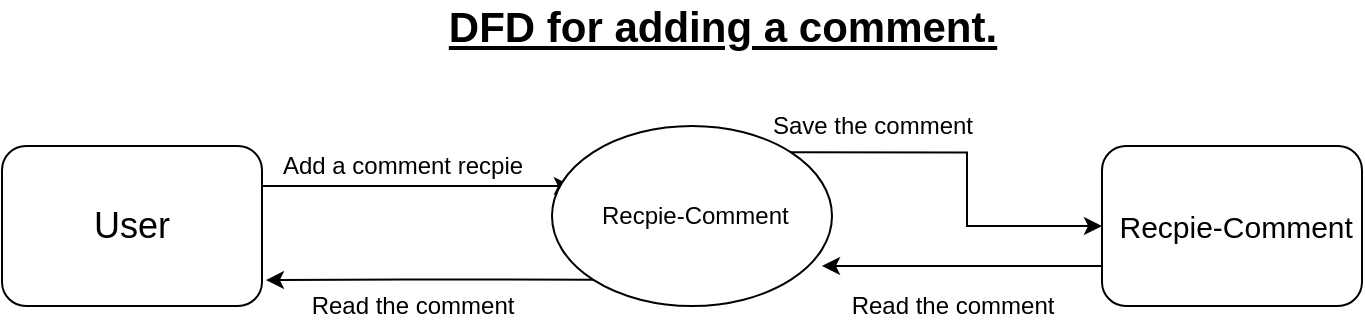 <mxfile version="20.0.1" type="google">
<diagram name="Page-1" id="74e2e168-ea6b-b213-b513-2b3c1d86103e"><mxGraphModel grid="1" page="1" gridSize="10" guides="1" tooltips="1" connect="1" arrows="1" fold="1" pageScale="1" pageWidth="1100" pageHeight="850" background="none" math="0" shadow="0"><root><mxCell id="0"/><mxCell id="1" parent="0"/><mxCell id="-_ud-HuZyBnNkhw_ADfq-30" value="&lt;span style=&quot;font-size: 21px;&quot;&gt;&lt;b&gt;&lt;u&gt;DFD for adding a comment.&lt;/u&gt;&lt;/b&gt;&lt;/span&gt;" style="text;html=1;align=center;verticalAlign=middle;resizable=0;points=[];autosize=1;strokeColor=none;fillColor=none;fontSize=12;" vertex="1" parent="1"><mxGeometry x="345" y="80" width="290" height="20" as="geometry"/></mxCell><mxCell id="-_ud-HuZyBnNkhw_ADfq-26" style="edgeStyle=orthogonalEdgeStyle;rounded=0;orthogonalLoop=1;jettySize=auto;html=1;exitX=1;exitY=0.25;exitDx=0;exitDy=0;entryX=0.071;entryY=0.333;entryDx=0;entryDy=0;entryPerimeter=0;fontSize=12;" edge="1" parent="1" source="-_ud-HuZyBnNkhw_ADfq-1" target="-_ud-HuZyBnNkhw_ADfq-6"><mxGeometry relative="1" as="geometry"/></mxCell><mxCell id="-_ud-HuZyBnNkhw_ADfq-1" value="&lt;font style=&quot;font-size: 18px;&quot;&gt;User&lt;/font&gt;" style="rounded=1;whiteSpace=wrap;html=1;" vertex="1" parent="1"><mxGeometry x="130" y="150" width="130" height="80" as="geometry"/></mxCell><mxCell id="-_ud-HuZyBnNkhw_ADfq-3" value="Add a comment recpie" style="text;html=1;resizable=0;autosize=1;align=center;verticalAlign=middle;points=[];fillColor=none;strokeColor=none;rounded=0;fontSize=12;" vertex="1" parent="1"><mxGeometry x="260" y="150" width="140" height="20" as="geometry"/></mxCell><mxCell id="-_ud-HuZyBnNkhw_ADfq-27" style="edgeStyle=orthogonalEdgeStyle;rounded=0;orthogonalLoop=1;jettySize=auto;html=1;exitX=1;exitY=0;exitDx=0;exitDy=0;fontSize=12;" edge="1" parent="1" source="-_ud-HuZyBnNkhw_ADfq-6" target="-_ud-HuZyBnNkhw_ADfq-8"><mxGeometry relative="1" as="geometry"/></mxCell><mxCell id="-_ud-HuZyBnNkhw_ADfq-29" style="edgeStyle=orthogonalEdgeStyle;rounded=0;orthogonalLoop=1;jettySize=auto;html=1;exitX=0;exitY=1;exitDx=0;exitDy=0;entryX=1.015;entryY=0.838;entryDx=0;entryDy=0;entryPerimeter=0;fontSize=12;" edge="1" parent="1" source="-_ud-HuZyBnNkhw_ADfq-6" target="-_ud-HuZyBnNkhw_ADfq-1"><mxGeometry relative="1" as="geometry"/></mxCell><mxCell id="-_ud-HuZyBnNkhw_ADfq-6" value="&amp;nbsp;Recpie-Comment" style="ellipse;whiteSpace=wrap;html=1;fontSize=12;" vertex="1" parent="1"><mxGeometry x="405" y="140" width="140" height="90" as="geometry"/></mxCell><mxCell id="-_ud-HuZyBnNkhw_ADfq-28" style="edgeStyle=orthogonalEdgeStyle;rounded=0;orthogonalLoop=1;jettySize=auto;html=1;exitX=0;exitY=0.75;exitDx=0;exitDy=0;fontSize=12;" edge="1" parent="1" source="-_ud-HuZyBnNkhw_ADfq-8"><mxGeometry relative="1" as="geometry"><mxPoint x="540" y="210" as="targetPoint"/></mxGeometry></mxCell><mxCell id="-_ud-HuZyBnNkhw_ADfq-8" value="&lt;font style=&quot;font-size: 15px;&quot;&gt;&amp;nbsp;Recpie-Comment&lt;/font&gt;" style="rounded=1;whiteSpace=wrap;html=1;fontSize=12;" vertex="1" parent="1"><mxGeometry x="680" y="150" width="130" height="80" as="geometry"/></mxCell><mxCell id="-_ud-HuZyBnNkhw_ADfq-10" value="Save the comment" style="text;html=1;align=center;verticalAlign=middle;resizable=0;points=[];autosize=1;strokeColor=none;fillColor=none;fontSize=12;" vertex="1" parent="1"><mxGeometry x="505" y="130" width="120" height="20" as="geometry"/></mxCell><mxCell id="-_ud-HuZyBnNkhw_ADfq-23" value="Read the comment" style="text;html=1;align=center;verticalAlign=middle;resizable=0;points=[];autosize=1;strokeColor=none;fillColor=none;fontSize=12;" vertex="1" parent="1"><mxGeometry x="545" y="220" width="120" height="20" as="geometry"/></mxCell><mxCell id="-_ud-HuZyBnNkhw_ADfq-24" value="Read the comment" style="text;html=1;align=center;verticalAlign=middle;resizable=0;points=[];autosize=1;strokeColor=none;fillColor=none;fontSize=12;" vertex="1" parent="1"><mxGeometry x="275" y="220" width="120" height="20" as="geometry"/></mxCell></root></mxGraphModel></diagram>
</mxfile>
